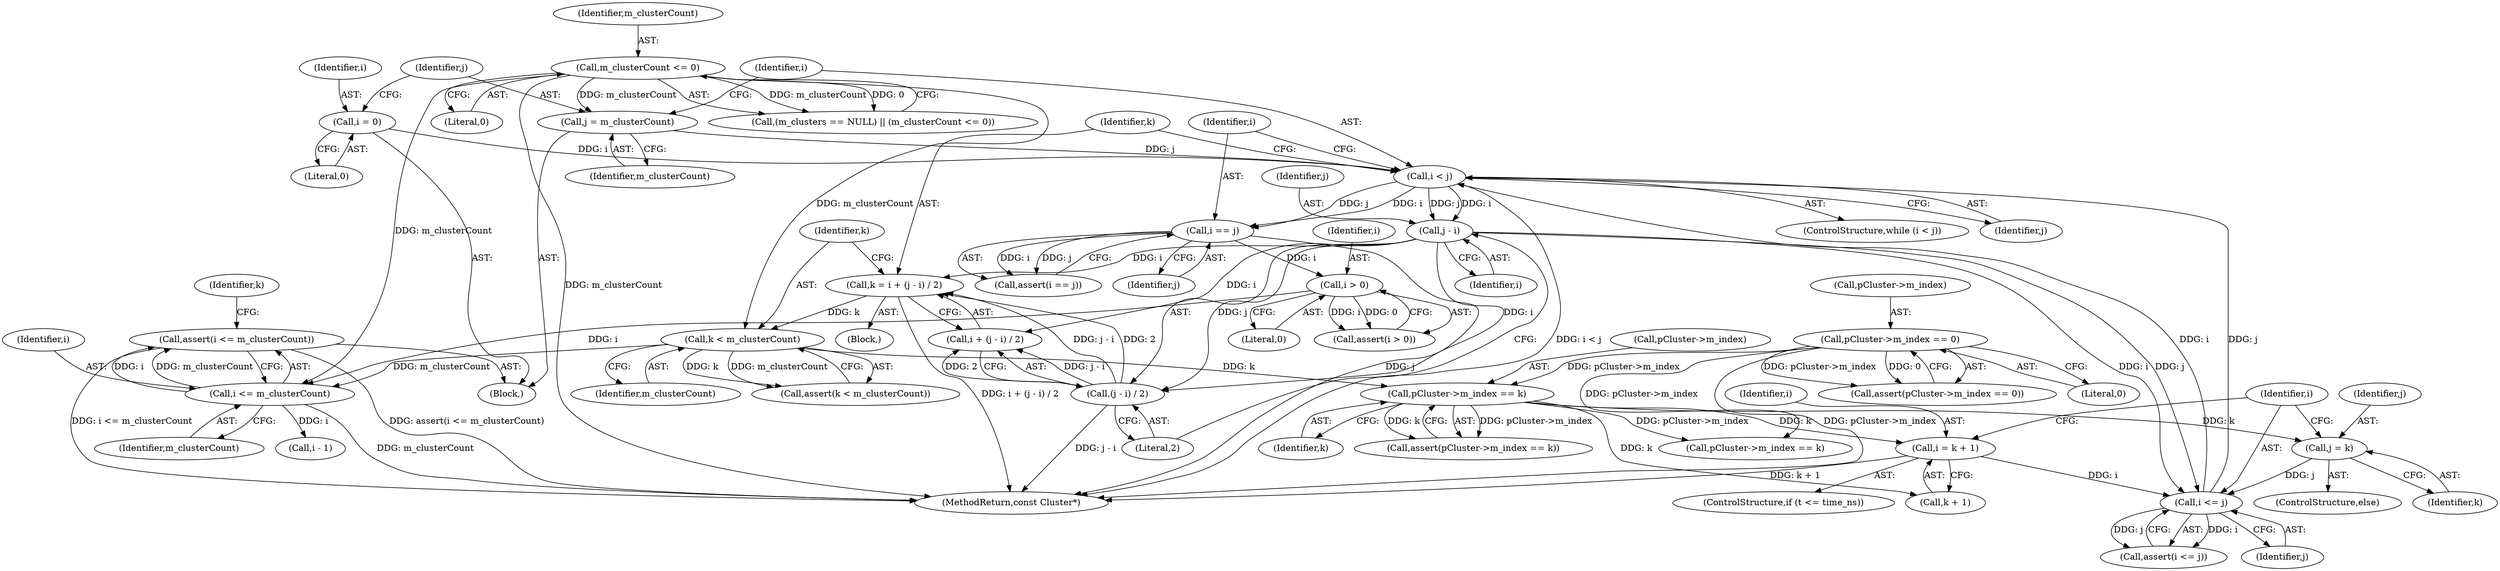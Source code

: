 digraph "1_Android_04839626ed859623901ebd3a5fd483982186b59d_41@API" {
"1000203" [label="(Call,assert(i <= m_clusterCount))"];
"1000204" [label="(Call,i <= m_clusterCount)"];
"1000200" [label="(Call,i > 0)"];
"1000196" [label="(Call,i == j)"];
"1000143" [label="(Call,i < j)"];
"1000192" [label="(Call,i <= j)"];
"1000182" [label="(Call,i = k + 1)"];
"1000169" [label="(Call,pCluster->m_index == k)"];
"1000123" [label="(Call,pCluster->m_index == 0)"];
"1000158" [label="(Call,k < m_clusterCount)"];
"1000148" [label="(Call,k = i + (j - i) / 2)"];
"1000153" [label="(Call,j - i)"];
"1000152" [label="(Call,(j - i) / 2)"];
"1000108" [label="(Call,m_clusterCount <= 0)"];
"1000188" [label="(Call,j = k)"];
"1000135" [label="(Call,i = 0)"];
"1000139" [label="(Call,j = m_clusterCount)"];
"1000197" [label="(Identifier,i)"];
"1000139" [label="(Call,j = m_clusterCount)"];
"1000182" [label="(Call,i = k + 1)"];
"1000188" [label="(Call,j = k)"];
"1000198" [label="(Identifier,j)"];
"1000196" [label="(Call,i == j)"];
"1000221" [label="(Call,pCluster->m_index == k)"];
"1000122" [label="(Call,assert(pCluster->m_index == 0))"];
"1000191" [label="(Call,assert(i <= j))"];
"1000232" [label="(MethodReturn,const Cluster*)"];
"1000143" [label="(Call,i < j)"];
"1000194" [label="(Identifier,j)"];
"1000137" [label="(Literal,0)"];
"1000206" [label="(Identifier,m_clusterCount)"];
"1000205" [label="(Identifier,i)"];
"1000157" [label="(Call,assert(k < m_clusterCount))"];
"1000155" [label="(Identifier,i)"];
"1000204" [label="(Call,i <= m_clusterCount)"];
"1000104" [label="(Call,(m_clusters == NULL) || (m_clusterCount <= 0))"];
"1000109" [label="(Identifier,m_clusterCount)"];
"1000210" [label="(Call,i - 1)"];
"1000140" [label="(Identifier,j)"];
"1000110" [label="(Literal,0)"];
"1000189" [label="(Identifier,j)"];
"1000141" [label="(Identifier,m_clusterCount)"];
"1000184" [label="(Call,k + 1)"];
"1000190" [label="(Identifier,k)"];
"1000142" [label="(ControlStructure,while (i < j))"];
"1000156" [label="(Literal,2)"];
"1000136" [label="(Identifier,i)"];
"1000148" [label="(Call,k = i + (j - i) / 2)"];
"1000108" [label="(Call,m_clusterCount <= 0)"];
"1000135" [label="(Call,i = 0)"];
"1000203" [label="(Call,assert(i <= m_clusterCount))"];
"1000169" [label="(Call,pCluster->m_index == k)"];
"1000200" [label="(Call,i > 0)"];
"1000160" [label="(Identifier,m_clusterCount)"];
"1000146" [label="(Block,)"];
"1000183" [label="(Identifier,i)"];
"1000124" [label="(Call,pCluster->m_index)"];
"1000153" [label="(Call,j - i)"];
"1000178" [label="(ControlStructure,if (t <= time_ns))"];
"1000159" [label="(Identifier,k)"];
"1000187" [label="(ControlStructure,else)"];
"1000127" [label="(Literal,0)"];
"1000168" [label="(Call,assert(pCluster->m_index == k))"];
"1000102" [label="(Block,)"];
"1000202" [label="(Literal,0)"];
"1000149" [label="(Identifier,k)"];
"1000195" [label="(Call,assert(i == j))"];
"1000201" [label="(Identifier,i)"];
"1000154" [label="(Identifier,j)"];
"1000192" [label="(Call,i <= j)"];
"1000170" [label="(Call,pCluster->m_index)"];
"1000152" [label="(Call,(j - i) / 2)"];
"1000145" [label="(Identifier,j)"];
"1000173" [label="(Identifier,k)"];
"1000209" [label="(Identifier,k)"];
"1000150" [label="(Call,i + (j - i) / 2)"];
"1000158" [label="(Call,k < m_clusterCount)"];
"1000199" [label="(Call,assert(i > 0))"];
"1000193" [label="(Identifier,i)"];
"1000123" [label="(Call,pCluster->m_index == 0)"];
"1000144" [label="(Identifier,i)"];
"1000203" -> "1000102"  [label="AST: "];
"1000203" -> "1000204"  [label="CFG: "];
"1000204" -> "1000203"  [label="AST: "];
"1000209" -> "1000203"  [label="CFG: "];
"1000203" -> "1000232"  [label="DDG: assert(i <= m_clusterCount)"];
"1000203" -> "1000232"  [label="DDG: i <= m_clusterCount"];
"1000204" -> "1000203"  [label="DDG: i"];
"1000204" -> "1000203"  [label="DDG: m_clusterCount"];
"1000204" -> "1000206"  [label="CFG: "];
"1000205" -> "1000204"  [label="AST: "];
"1000206" -> "1000204"  [label="AST: "];
"1000204" -> "1000232"  [label="DDG: m_clusterCount"];
"1000200" -> "1000204"  [label="DDG: i"];
"1000158" -> "1000204"  [label="DDG: m_clusterCount"];
"1000108" -> "1000204"  [label="DDG: m_clusterCount"];
"1000204" -> "1000210"  [label="DDG: i"];
"1000200" -> "1000199"  [label="AST: "];
"1000200" -> "1000202"  [label="CFG: "];
"1000201" -> "1000200"  [label="AST: "];
"1000202" -> "1000200"  [label="AST: "];
"1000199" -> "1000200"  [label="CFG: "];
"1000200" -> "1000199"  [label="DDG: i"];
"1000200" -> "1000199"  [label="DDG: 0"];
"1000196" -> "1000200"  [label="DDG: i"];
"1000196" -> "1000195"  [label="AST: "];
"1000196" -> "1000198"  [label="CFG: "];
"1000197" -> "1000196"  [label="AST: "];
"1000198" -> "1000196"  [label="AST: "];
"1000195" -> "1000196"  [label="CFG: "];
"1000196" -> "1000232"  [label="DDG: j"];
"1000196" -> "1000195"  [label="DDG: i"];
"1000196" -> "1000195"  [label="DDG: j"];
"1000143" -> "1000196"  [label="DDG: i"];
"1000143" -> "1000196"  [label="DDG: j"];
"1000143" -> "1000142"  [label="AST: "];
"1000143" -> "1000145"  [label="CFG: "];
"1000144" -> "1000143"  [label="AST: "];
"1000145" -> "1000143"  [label="AST: "];
"1000149" -> "1000143"  [label="CFG: "];
"1000197" -> "1000143"  [label="CFG: "];
"1000143" -> "1000232"  [label="DDG: i < j"];
"1000192" -> "1000143"  [label="DDG: i"];
"1000192" -> "1000143"  [label="DDG: j"];
"1000135" -> "1000143"  [label="DDG: i"];
"1000139" -> "1000143"  [label="DDG: j"];
"1000143" -> "1000153"  [label="DDG: j"];
"1000143" -> "1000153"  [label="DDG: i"];
"1000192" -> "1000191"  [label="AST: "];
"1000192" -> "1000194"  [label="CFG: "];
"1000193" -> "1000192"  [label="AST: "];
"1000194" -> "1000192"  [label="AST: "];
"1000191" -> "1000192"  [label="CFG: "];
"1000192" -> "1000191"  [label="DDG: i"];
"1000192" -> "1000191"  [label="DDG: j"];
"1000182" -> "1000192"  [label="DDG: i"];
"1000153" -> "1000192"  [label="DDG: i"];
"1000153" -> "1000192"  [label="DDG: j"];
"1000188" -> "1000192"  [label="DDG: j"];
"1000182" -> "1000178"  [label="AST: "];
"1000182" -> "1000184"  [label="CFG: "];
"1000183" -> "1000182"  [label="AST: "];
"1000184" -> "1000182"  [label="AST: "];
"1000193" -> "1000182"  [label="CFG: "];
"1000182" -> "1000232"  [label="DDG: k + 1"];
"1000169" -> "1000182"  [label="DDG: k"];
"1000169" -> "1000168"  [label="AST: "];
"1000169" -> "1000173"  [label="CFG: "];
"1000170" -> "1000169"  [label="AST: "];
"1000173" -> "1000169"  [label="AST: "];
"1000168" -> "1000169"  [label="CFG: "];
"1000169" -> "1000168"  [label="DDG: pCluster->m_index"];
"1000169" -> "1000168"  [label="DDG: k"];
"1000123" -> "1000169"  [label="DDG: pCluster->m_index"];
"1000158" -> "1000169"  [label="DDG: k"];
"1000169" -> "1000184"  [label="DDG: k"];
"1000169" -> "1000188"  [label="DDG: k"];
"1000169" -> "1000221"  [label="DDG: pCluster->m_index"];
"1000123" -> "1000122"  [label="AST: "];
"1000123" -> "1000127"  [label="CFG: "];
"1000124" -> "1000123"  [label="AST: "];
"1000127" -> "1000123"  [label="AST: "];
"1000122" -> "1000123"  [label="CFG: "];
"1000123" -> "1000232"  [label="DDG: pCluster->m_index"];
"1000123" -> "1000122"  [label="DDG: pCluster->m_index"];
"1000123" -> "1000122"  [label="DDG: 0"];
"1000123" -> "1000221"  [label="DDG: pCluster->m_index"];
"1000158" -> "1000157"  [label="AST: "];
"1000158" -> "1000160"  [label="CFG: "];
"1000159" -> "1000158"  [label="AST: "];
"1000160" -> "1000158"  [label="AST: "];
"1000157" -> "1000158"  [label="CFG: "];
"1000158" -> "1000157"  [label="DDG: k"];
"1000158" -> "1000157"  [label="DDG: m_clusterCount"];
"1000148" -> "1000158"  [label="DDG: k"];
"1000108" -> "1000158"  [label="DDG: m_clusterCount"];
"1000148" -> "1000146"  [label="AST: "];
"1000148" -> "1000150"  [label="CFG: "];
"1000149" -> "1000148"  [label="AST: "];
"1000150" -> "1000148"  [label="AST: "];
"1000159" -> "1000148"  [label="CFG: "];
"1000148" -> "1000232"  [label="DDG: i + (j - i) / 2"];
"1000153" -> "1000148"  [label="DDG: i"];
"1000152" -> "1000148"  [label="DDG: j - i"];
"1000152" -> "1000148"  [label="DDG: 2"];
"1000153" -> "1000152"  [label="AST: "];
"1000153" -> "1000155"  [label="CFG: "];
"1000154" -> "1000153"  [label="AST: "];
"1000155" -> "1000153"  [label="AST: "];
"1000156" -> "1000153"  [label="CFG: "];
"1000153" -> "1000150"  [label="DDG: i"];
"1000153" -> "1000152"  [label="DDG: j"];
"1000153" -> "1000152"  [label="DDG: i"];
"1000152" -> "1000150"  [label="AST: "];
"1000152" -> "1000156"  [label="CFG: "];
"1000156" -> "1000152"  [label="AST: "];
"1000150" -> "1000152"  [label="CFG: "];
"1000152" -> "1000232"  [label="DDG: j - i"];
"1000152" -> "1000150"  [label="DDG: j - i"];
"1000152" -> "1000150"  [label="DDG: 2"];
"1000108" -> "1000104"  [label="AST: "];
"1000108" -> "1000110"  [label="CFG: "];
"1000109" -> "1000108"  [label="AST: "];
"1000110" -> "1000108"  [label="AST: "];
"1000104" -> "1000108"  [label="CFG: "];
"1000108" -> "1000232"  [label="DDG: m_clusterCount"];
"1000108" -> "1000104"  [label="DDG: m_clusterCount"];
"1000108" -> "1000104"  [label="DDG: 0"];
"1000108" -> "1000139"  [label="DDG: m_clusterCount"];
"1000188" -> "1000187"  [label="AST: "];
"1000188" -> "1000190"  [label="CFG: "];
"1000189" -> "1000188"  [label="AST: "];
"1000190" -> "1000188"  [label="AST: "];
"1000193" -> "1000188"  [label="CFG: "];
"1000135" -> "1000102"  [label="AST: "];
"1000135" -> "1000137"  [label="CFG: "];
"1000136" -> "1000135"  [label="AST: "];
"1000137" -> "1000135"  [label="AST: "];
"1000140" -> "1000135"  [label="CFG: "];
"1000139" -> "1000102"  [label="AST: "];
"1000139" -> "1000141"  [label="CFG: "];
"1000140" -> "1000139"  [label="AST: "];
"1000141" -> "1000139"  [label="AST: "];
"1000144" -> "1000139"  [label="CFG: "];
}
